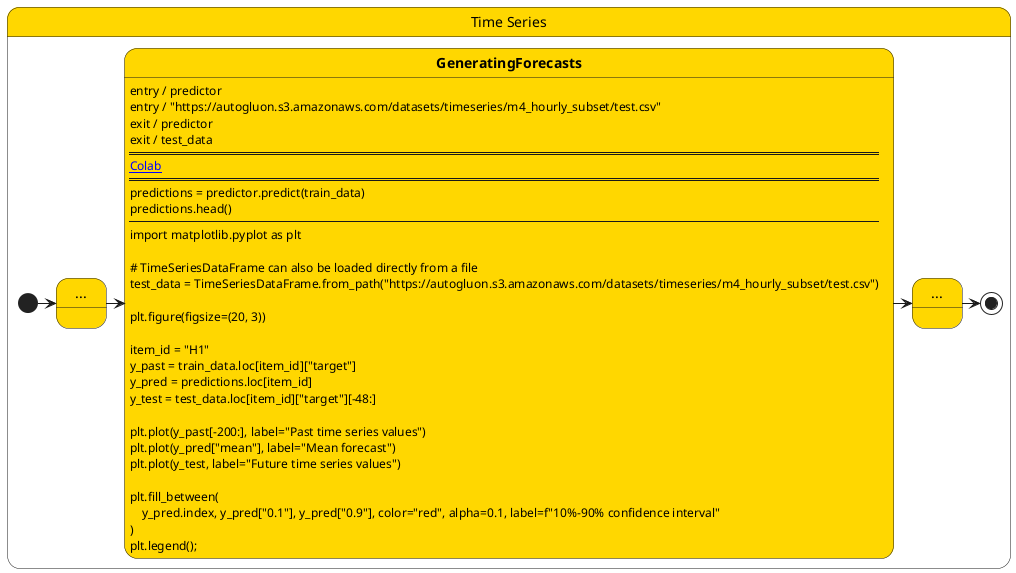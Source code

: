 @startuml
'https://plantuml.com/state-diagram

'scale 350 width

'skinparam state {
'  FontSize 12
'  FontColor blue
'}

skinparam state {
  backgroundColor Gold
}

state "Time Series" as TimeSeries {
  state "..." as more

  state "**GeneratingForecasts**" as GeneratingForecasts

  GeneratingForecasts : entry / predictor\n\
entry / "https://autogluon.s3.amazonaws.com/datasets/timeseries/m4_hourly_subset/test.csv"\n\
exit / predictor\n\
exit / test_data\n\
====\n\
[[https://colab.research.google.com/github/autogluon/autogluon/blob/master/docs/tutorials/timeseries/forecasting-quick-start.ipynb#scrollTo=4a238183&line=1&uniqifier=1 Colab]]\n\
====\n\
predictions = predictor.predict(train_data)\n\
predictions.head()\n\
----\n\
import matplotlib.pyplot as plt\n\
\n\
~# TimeSeriesDataFrame can also be loaded directly from a file\n\
test_data = TimeSeriesDataFrame.from_path("https://autogluon.s3.amazonaws.com/datasets/timeseries/m4_hourly_subset/test.csv")\n\
\n\
plt.figure(figsize=(20, 3))\n\
\n\
item_id = "H1"\n\
y_past = train_data.loc[item_id]["target"]\n\
y_pred = predictions.loc[item_id]\n\
y_test = test_data.loc[item_id]["target"][-48:]\n\
\n\
plt.plot(y_past[-200:], label="Past time series values")\n\
plt.plot(y_pred["mean"], label="Mean forecast")\n\
plt.plot(y_test, label="Future time series values")\n\
\n\
plt.fill_between(\n\
    y_pred.index, y_pred["0.1"], y_pred["0.9"], color="red", alpha=0.1, label=f"10%-90% confidence interval"\n\
)\n\
plt.legend();


  state "..." as more1

  [*] -> more
  'more -> TrainingTimeSeries
  more -> GeneratingForecasts
  GeneratingForecasts -> more1
  more1 -> [*]
}

'center footer Generated by Plant2ML www.plant2ml.com

@enduml